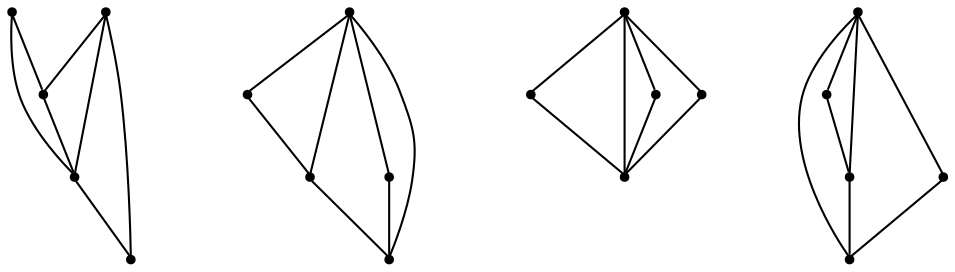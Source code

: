 graph {
  node [shape=point,comment="{\"directed\":false,\"doi\":\"10.1007/978-3-031-22203-0_21\",\"figure\":\"6 (4)\"}"]

  v0 [pos="1601.5666301041947,744.0118142991741"]
  v1 [pos="1402.5848632060677,727.4301930141376"]
  v2 [pos="1543.5292269176473,752.3016234363879"]
  v3 [pos="1477.20192889266,611.3559348844259"]
  v4 [pos="1477.20192889266,843.5024481332403"]
  v5 [pos="1046.7948690172361,727.4301930141376"]
  v6 [pos="1187.743381873071,752.3016234363879"]
  v7 [pos="1121.4160838480834,843.5024481332403"]
  v8 [pos="1245.7807850596182,744.0118142991741"]
  v9 [pos="1121.4160838480834,611.3559348844259"]
  v10 [pos="691.013220808228,727.4301930141376"]
  v11 [pos="765.6303182890292,611.3559348844259"]
  v12 [pos="765.630318289029,843.5024481332403"]
  v13 [pos="831.9575527255989,752.301623436388"]
  v14 [pos="889.9959733268294,744.0118142991741"]
  v15 [pos="409.84028435743676,843.5024481332403"]
  v16 [pos="409.84028435743676,611.355934884426"]
  v17 [pos="476.1675187940065,752.301623436388"]
  v18 [pos="534.2059234981326,744.0118142991741"]
  v19 [pos="335.22423608552754,727.4301930141376"]

  v0 -- v1 [id="-1",pos="1601.5666301041947,744.0118142991741 1535.2403494938903,669.3935170112052 1402.5858806207507,611.3559348844259 1402.5848632060677,727.4301930141376"]
  v2 -- v0 [id="-2",pos="1543.5292269176473,752.3016234363879 1593.274700436388,802.0464237038591 1626.4382222720465,768.8832447214244 1601.5666301041947,744.0118142991741"]
  v2 -- v3 [id="-3",pos="1543.5292269176473,752.3016234363879 1553.0740493590554,705.1811833187724 1531.0125143246948,655.382329041882 1477.20192889266,611.3559348844259"]
  v4 -- v2 [id="-4",pos="1477.20192889266,843.5024481332403 1514.593413074349,816.3096075232347 1536.6549481087095,784.9356741849251 1543.5292269176473,752.3016234363879"]
  v4 -- v3 [id="-5",pos="1477.20192889266,843.5024481332403 1278.2202891713682,810.3392055631672 1278.2202891713682,644.5231834757169 1477.20192889266,611.3559348844259"]
  v1 -- v2 [id="-6",pos="1402.5848632060677,727.4301930141376 1415.5169173784332,702.3778810824956 1462.83307445641,699.8507790852206 1543.5292269176473,752.3016234363879"]
  v4 -- v1 [id="-7",pos="1477.20192889266,843.5024481332403 1413.3594265755105,805.1970227959173 1388.8452645936559,753.7837167734056 1402.5848632060677,727.4301930141376"]
  v5 -- v6 [id="-8",pos="1046.7948690172361,727.4301930141376 1059.7284172298312,702.3779585407406 1107.0449781360355,699.8492522144779 1187.743381873071,752.3016234363879"]
  v7 -- v5 [id="-9",pos="1121.4160838480834,843.5024481332403 1057.57523737302,805.1979722983752 1033.0606844888493,753.7863726986625 1046.7948690172361,727.4301930141376"]
  v8 -- v9 [id="-10",pos="1245.7807850596182,744.0118142991741 1254.419333979987,689.0614765537739 1213.469036448269,629.7684812350794 1121.4160838480834,611.3559348844259"]
  v7 -- v8 [id="-11",pos="1121.4160838480834,843.5024481332403 1195.1812491335313,828.74958456938 1236.1315466652495,787.745166154139 1245.7807850596182,744.0118142991741"]
  v6 -- v9 [id="-12",pos="1187.743381873071,752.3016234363879 1197.2882043144791,705.1811833187721 1175.2266692801184,655.382329041882 1121.4160838480834,611.3559348844259"]
  v7 -- v6 [id="-13",pos="1121.4160838480834,843.5024481332403 1158.8075680297727,816.3096075232346 1180.8691030641332,784.9356741849249 1187.743381873071,752.3016234363879"]
  v7 -- v9 [id="-14",pos="1121.4160838480834,843.5024481332403 922.4302472912236,810.3392055631672 922.4302472912236,644.5231834757169 1121.4160838480834,611.3559348844259"]
  v10 -- v11 [id="-15",pos="691.013220808228,727.4301930141376 691.0123239411537,677.6849767820019 715.8850448030787,627.9394342069345 765.6303182890292,611.3559348844259"]
  v12 -- v10 [id="-16",pos="765.630318289029,843.5024481332403 715.8846765317071,826.9207654703548 691.011955669782,777.1756424166281 691.013220808228,727.4301930141376"]
  v13 -- v11 [id="-17",pos="831.9575527255989,752.301623436388 841.5023700875006,705.1811836103327 819.440850463366,655.3823291707645 765.6303182890292,611.3559348844259"]
  v12 -- v13 [id="-18",pos="765.630318289029,843.5024481332403 803.0217603457899,816.3096076377935 825.0832799699244,784.9356744492713 831.9575527255989,752.301623436388"]
  v12 -- v11 [id="-19",pos="765.630318289029,843.5024481332403 566.6485990822152,810.3392055631672 566.6485990822152,644.5231834757169 765.6303182890292,611.3559348844259"]
  v14 -- v11 [id="-20",pos="889.9959733268294,744.0118142991741 898.6334494063573,689.0614010980378 857.6831611185013,629.768469519175 765.6303182890292,611.3559348844259"]
  v12 -- v14 [id="-21",pos="765.630318289029,843.5024481332403 839.3954979625639,828.7495728549354 880.3457862504199,787.7451010353768 889.9959733268294,744.0118142991741"]
  v15 -- v16 [id="-22",pos="409.84028435743676,843.5024481332403 210.85442395492035,810.3392055631672 210.85442395492035,644.5231834757169 409.84028435743676,611.355934884426"]
  v17 -- v18 [id="-23",pos="476.1675187940065,752.301623436388 493.45032102187554,741.7521901244738 513.2895763125706,738.0370301604526 534.2059234981326,744.0118142991741"]
  v15 -- v17 [id="-24",pos="409.84028435743676,843.5024481332403 420.44620579994637,806.380833182754 444.6194842557212,769.2609351513553 476.1675187940065,752.301623436388"]
  v18 -- v16 [id="-25",pos="534.2059234981326,744.0118142991741 542.8434680501897,689.0614057712721 501.89317231054395,629.7684702447816 409.84028435743676,611.355934884426"]
  v15 -- v18 [id="-26",pos="409.84028435743676,843.5024481332403 483.6054983928585,828.7495735804516 524.5557941325042,787.7451050684085 534.2059234981326,744.0118142991741"]
  v19 -- v16 [id="-27",pos="335.22423608552754,727.4301930141376 335.22235862919206,677.6849349251656 360.0950715424831,627.9394272300458 409.84028435743676,611.355934884426"]
  v15 -- v19 [id="-28",pos="409.84028435743676,843.5024481332403 360.0946614146402,826.9207584943355 335.2219485013492,777.175600560443 335.22423608552754,727.4301930141376"]
}
